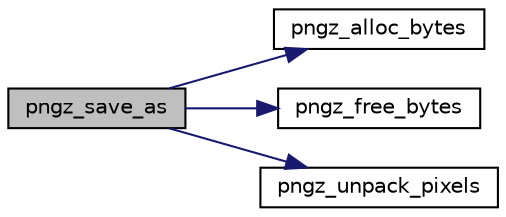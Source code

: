 digraph "pngz_save_as"
{
 // LATEX_PDF_SIZE
  edge [fontname="Helvetica",fontsize="10",labelfontname="Helvetica",labelfontsize="10"];
  node [fontname="Helvetica",fontsize="10",shape=record];
  rankdir="LR";
  Node1 [label="pngz_save_as",height=0.2,width=0.4,color="black", fillcolor="grey75", style="filled", fontcolor="black",tooltip="write a png back out to file with a new name"];
  Node1 -> Node2 [color="midnightblue",fontsize="10",style="solid",fontname="Helvetica"];
  Node2 [label="pngz_alloc_bytes",height=0.2,width=0.4,color="black", fillcolor="white", style="filled",URL="$pngz_8c.html#a3954d462ebff7dd0ef37211c3094d86b",tooltip="allocate raw pixel byte buffer."];
  Node1 -> Node3 [color="midnightblue",fontsize="10",style="solid",fontname="Helvetica"];
  Node3 [label="pngz_free_bytes",height=0.2,width=0.4,color="black", fillcolor="white", style="filled",URL="$pngz_8c.html#a22abfe1d65981b053fbc8f82e01b6bdd",tooltip="safely free pixel buffer."];
  Node1 -> Node4 [color="midnightblue",fontsize="10",style="solid",fontname="Helvetica"];
  Node4 [label="pngz_unpack_pixels",height=0.2,width=0.4,color="black", fillcolor="white", style="filled",URL="$pngz_8c.html#a105db7e9aa2f8e03cc79e5360c53ac71",tooltip="unpack pixels into raw byte ptrs."];
}
